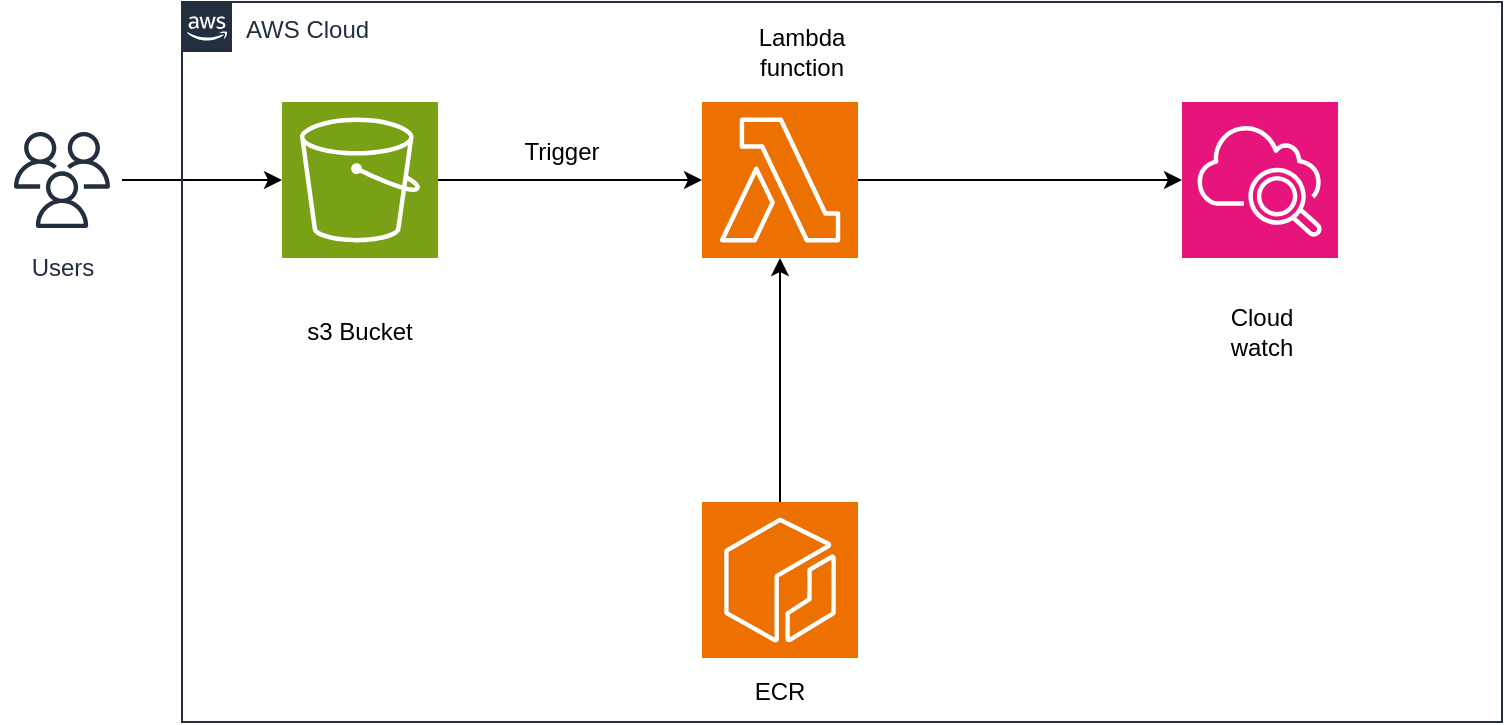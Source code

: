 <mxfile version="27.1.5">
  <diagram name="Page-1" id="7pneLbd6C0TBuqBk2v5Z">
    <mxGraphModel dx="909" dy="398" grid="1" gridSize="10" guides="1" tooltips="1" connect="1" arrows="1" fold="1" page="1" pageScale="1" pageWidth="850" pageHeight="1100" math="0" shadow="0">
      <root>
        <mxCell id="0" />
        <mxCell id="1" parent="0" />
        <mxCell id="PFS7O-rgX6GKYPxYl_jZ-10" value="" style="edgeStyle=orthogonalEdgeStyle;rounded=0;orthogonalLoop=1;jettySize=auto;html=1;entryX=0;entryY=0.5;entryDx=0;entryDy=0;entryPerimeter=0;" parent="1" source="PFS7O-rgX6GKYPxYl_jZ-1" target="PFS7O-rgX6GKYPxYl_jZ-2" edge="1">
          <mxGeometry relative="1" as="geometry">
            <mxPoint x="318" y="209" as="targetPoint" />
          </mxGeometry>
        </mxCell>
        <mxCell id="PFS7O-rgX6GKYPxYl_jZ-1" value="" style="sketch=0;points=[[0,0,0],[0.25,0,0],[0.5,0,0],[0.75,0,0],[1,0,0],[0,1,0],[0.25,1,0],[0.5,1,0],[0.75,1,0],[1,1,0],[0,0.25,0],[0,0.5,0],[0,0.75,0],[1,0.25,0],[1,0.5,0],[1,0.75,0]];outlineConnect=0;fontColor=#232F3E;fillColor=#7AA116;strokeColor=#ffffff;dashed=0;verticalLabelPosition=bottom;verticalAlign=top;align=center;html=1;fontSize=12;fontStyle=0;aspect=fixed;shape=mxgraph.aws4.resourceIcon;resIcon=mxgraph.aws4.s3;" parent="1" vertex="1">
          <mxGeometry x="160" y="170" width="78" height="78" as="geometry" />
        </mxCell>
        <mxCell id="PFS7O-rgX6GKYPxYl_jZ-8" value="" style="edgeStyle=orthogonalEdgeStyle;rounded=0;orthogonalLoop=1;jettySize=auto;html=1;entryX=0;entryY=0.5;entryDx=0;entryDy=0;entryPerimeter=0;" parent="1" source="PFS7O-rgX6GKYPxYl_jZ-2" target="PFS7O-rgX6GKYPxYl_jZ-3" edge="1">
          <mxGeometry relative="1" as="geometry">
            <mxPoint x="528" y="209" as="targetPoint" />
          </mxGeometry>
        </mxCell>
        <mxCell id="PFS7O-rgX6GKYPxYl_jZ-2" value="" style="sketch=0;points=[[0,0,0],[0.25,0,0],[0.5,0,0],[0.75,0,0],[1,0,0],[0,1,0],[0.25,1,0],[0.5,1,0],[0.75,1,0],[1,1,0],[0,0.25,0],[0,0.5,0],[0,0.75,0],[1,0.25,0],[1,0.5,0],[1,0.75,0]];outlineConnect=0;fontColor=#232F3E;fillColor=#ED7100;strokeColor=#ffffff;dashed=0;verticalLabelPosition=bottom;verticalAlign=top;align=center;html=1;fontSize=12;fontStyle=0;aspect=fixed;shape=mxgraph.aws4.resourceIcon;resIcon=mxgraph.aws4.lambda;" parent="1" vertex="1">
          <mxGeometry x="370" y="170" width="78" height="78" as="geometry" />
        </mxCell>
        <mxCell id="PFS7O-rgX6GKYPxYl_jZ-3" value="" style="sketch=0;points=[[0,0,0],[0.25,0,0],[0.5,0,0],[0.75,0,0],[1,0,0],[0,1,0],[0.25,1,0],[0.5,1,0],[0.75,1,0],[1,1,0],[0,0.25,0],[0,0.5,0],[0,0.75,0],[1,0.25,0],[1,0.5,0],[1,0.75,0]];points=[[0,0,0],[0.25,0,0],[0.5,0,0],[0.75,0,0],[1,0,0],[0,1,0],[0.25,1,0],[0.5,1,0],[0.75,1,0],[1,1,0],[0,0.25,0],[0,0.5,0],[0,0.75,0],[1,0.25,0],[1,0.5,0],[1,0.75,0]];outlineConnect=0;fontColor=#232F3E;fillColor=#E7157B;strokeColor=#ffffff;dashed=0;verticalLabelPosition=bottom;verticalAlign=top;align=center;html=1;fontSize=12;fontStyle=0;aspect=fixed;shape=mxgraph.aws4.resourceIcon;resIcon=mxgraph.aws4.cloudwatch_2;" parent="1" vertex="1">
          <mxGeometry x="610" y="170" width="78" height="78" as="geometry" />
        </mxCell>
        <mxCell id="PFS7O-rgX6GKYPxYl_jZ-6" value="" style="edgeStyle=orthogonalEdgeStyle;rounded=0;orthogonalLoop=1;jettySize=auto;html=1;" parent="1" source="PFS7O-rgX6GKYPxYl_jZ-4" target="PFS7O-rgX6GKYPxYl_jZ-1" edge="1">
          <mxGeometry relative="1" as="geometry" />
        </mxCell>
        <mxCell id="PFS7O-rgX6GKYPxYl_jZ-4" value="Users" style="sketch=0;outlineConnect=0;fontColor=#232F3E;gradientColor=none;strokeColor=#232F3E;fillColor=#ffffff;dashed=0;verticalLabelPosition=bottom;verticalAlign=top;align=center;html=1;fontSize=12;fontStyle=0;aspect=fixed;shape=mxgraph.aws4.resourceIcon;resIcon=mxgraph.aws4.users;" parent="1" vertex="1">
          <mxGeometry x="20" y="179" width="60" height="60" as="geometry" />
        </mxCell>
        <mxCell id="PFS7O-rgX6GKYPxYl_jZ-5" value="AWS Cloud" style="points=[[0,0],[0.25,0],[0.5,0],[0.75,0],[1,0],[1,0.25],[1,0.5],[1,0.75],[1,1],[0.75,1],[0.5,1],[0.25,1],[0,1],[0,0.75],[0,0.5],[0,0.25]];outlineConnect=0;gradientColor=none;html=1;whiteSpace=wrap;fontSize=12;fontStyle=0;container=1;pointerEvents=0;collapsible=0;recursiveResize=0;shape=mxgraph.aws4.group;grIcon=mxgraph.aws4.group_aws_cloud_alt;strokeColor=#232F3E;fillColor=none;verticalAlign=top;align=left;spacingLeft=30;fontColor=#232F3E;dashed=0;" parent="1" vertex="1">
          <mxGeometry x="110" y="120" width="660" height="360" as="geometry" />
        </mxCell>
        <mxCell id="PFS7O-rgX6GKYPxYl_jZ-11" value="s3 Bucket" style="text;html=1;align=center;verticalAlign=middle;whiteSpace=wrap;rounded=0;" parent="PFS7O-rgX6GKYPxYl_jZ-5" vertex="1">
          <mxGeometry x="59" y="150" width="60" height="30" as="geometry" />
        </mxCell>
        <mxCell id="PFS7O-rgX6GKYPxYl_jZ-12" value="Lambda function" style="text;html=1;align=center;verticalAlign=middle;whiteSpace=wrap;rounded=0;" parent="PFS7O-rgX6GKYPxYl_jZ-5" vertex="1">
          <mxGeometry x="280" y="10" width="60" height="30" as="geometry" />
        </mxCell>
        <mxCell id="PFS7O-rgX6GKYPxYl_jZ-13" value="Cloud watch" style="text;html=1;align=center;verticalAlign=middle;whiteSpace=wrap;rounded=0;" parent="PFS7O-rgX6GKYPxYl_jZ-5" vertex="1">
          <mxGeometry x="510" y="150" width="60" height="30" as="geometry" />
        </mxCell>
        <mxCell id="PFS7O-rgX6GKYPxYl_jZ-14" value="Trigger" style="text;html=1;align=center;verticalAlign=middle;whiteSpace=wrap;rounded=0;" parent="PFS7O-rgX6GKYPxYl_jZ-5" vertex="1">
          <mxGeometry x="160" y="60" width="60" height="30" as="geometry" />
        </mxCell>
        <mxCell id="IWoble19ayHwckrcGiUP-1" value="" style="sketch=0;points=[[0,0,0],[0.25,0,0],[0.5,0,0],[0.75,0,0],[1,0,0],[0,1,0],[0.25,1,0],[0.5,1,0],[0.75,1,0],[1,1,0],[0,0.25,0],[0,0.5,0],[0,0.75,0],[1,0.25,0],[1,0.5,0],[1,0.75,0]];outlineConnect=0;fontColor=#232F3E;fillColor=#ED7100;strokeColor=#ffffff;dashed=0;verticalLabelPosition=bottom;verticalAlign=top;align=center;html=1;fontSize=12;fontStyle=0;aspect=fixed;shape=mxgraph.aws4.resourceIcon;resIcon=mxgraph.aws4.ecr;" parent="PFS7O-rgX6GKYPxYl_jZ-5" vertex="1">
          <mxGeometry x="260" y="250" width="78" height="78" as="geometry" />
        </mxCell>
        <mxCell id="IWoble19ayHwckrcGiUP-4" value="ECR" style="text;html=1;align=center;verticalAlign=middle;whiteSpace=wrap;rounded=0;" parent="PFS7O-rgX6GKYPxYl_jZ-5" vertex="1">
          <mxGeometry x="269" y="330" width="60" height="30" as="geometry" />
        </mxCell>
        <mxCell id="IWoble19ayHwckrcGiUP-3" value="" style="edgeStyle=orthogonalEdgeStyle;rounded=0;orthogonalLoop=1;jettySize=auto;html=1;entryX=0.5;entryY=1;entryDx=0;entryDy=0;entryPerimeter=0;exitX=0.5;exitY=0;exitDx=0;exitDy=0;exitPerimeter=0;" parent="1" source="IWoble19ayHwckrcGiUP-1" target="PFS7O-rgX6GKYPxYl_jZ-2" edge="1">
          <mxGeometry relative="1" as="geometry">
            <mxPoint x="409" y="328" as="targetPoint" />
          </mxGeometry>
        </mxCell>
      </root>
    </mxGraphModel>
  </diagram>
</mxfile>
